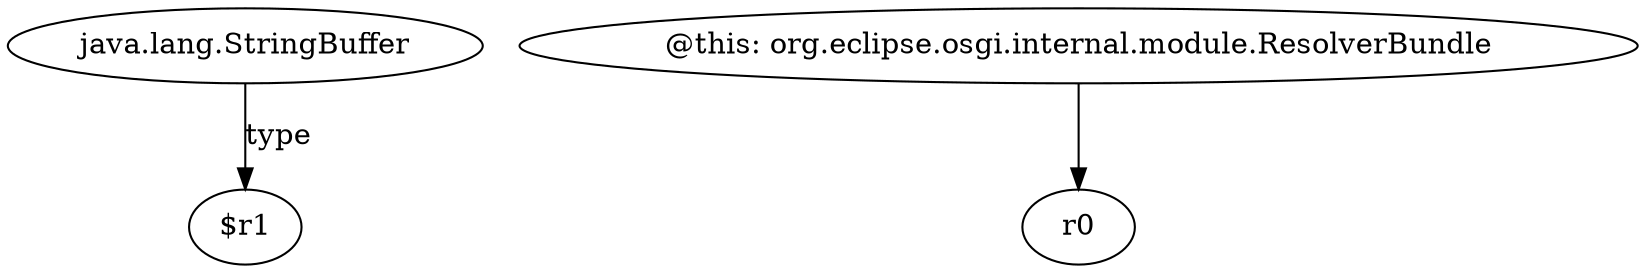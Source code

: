 digraph g {
0[label="java.lang.StringBuffer"]
1[label="$r1"]
0->1[label="type"]
2[label="@this: org.eclipse.osgi.internal.module.ResolverBundle"]
3[label="r0"]
2->3[label=""]
}